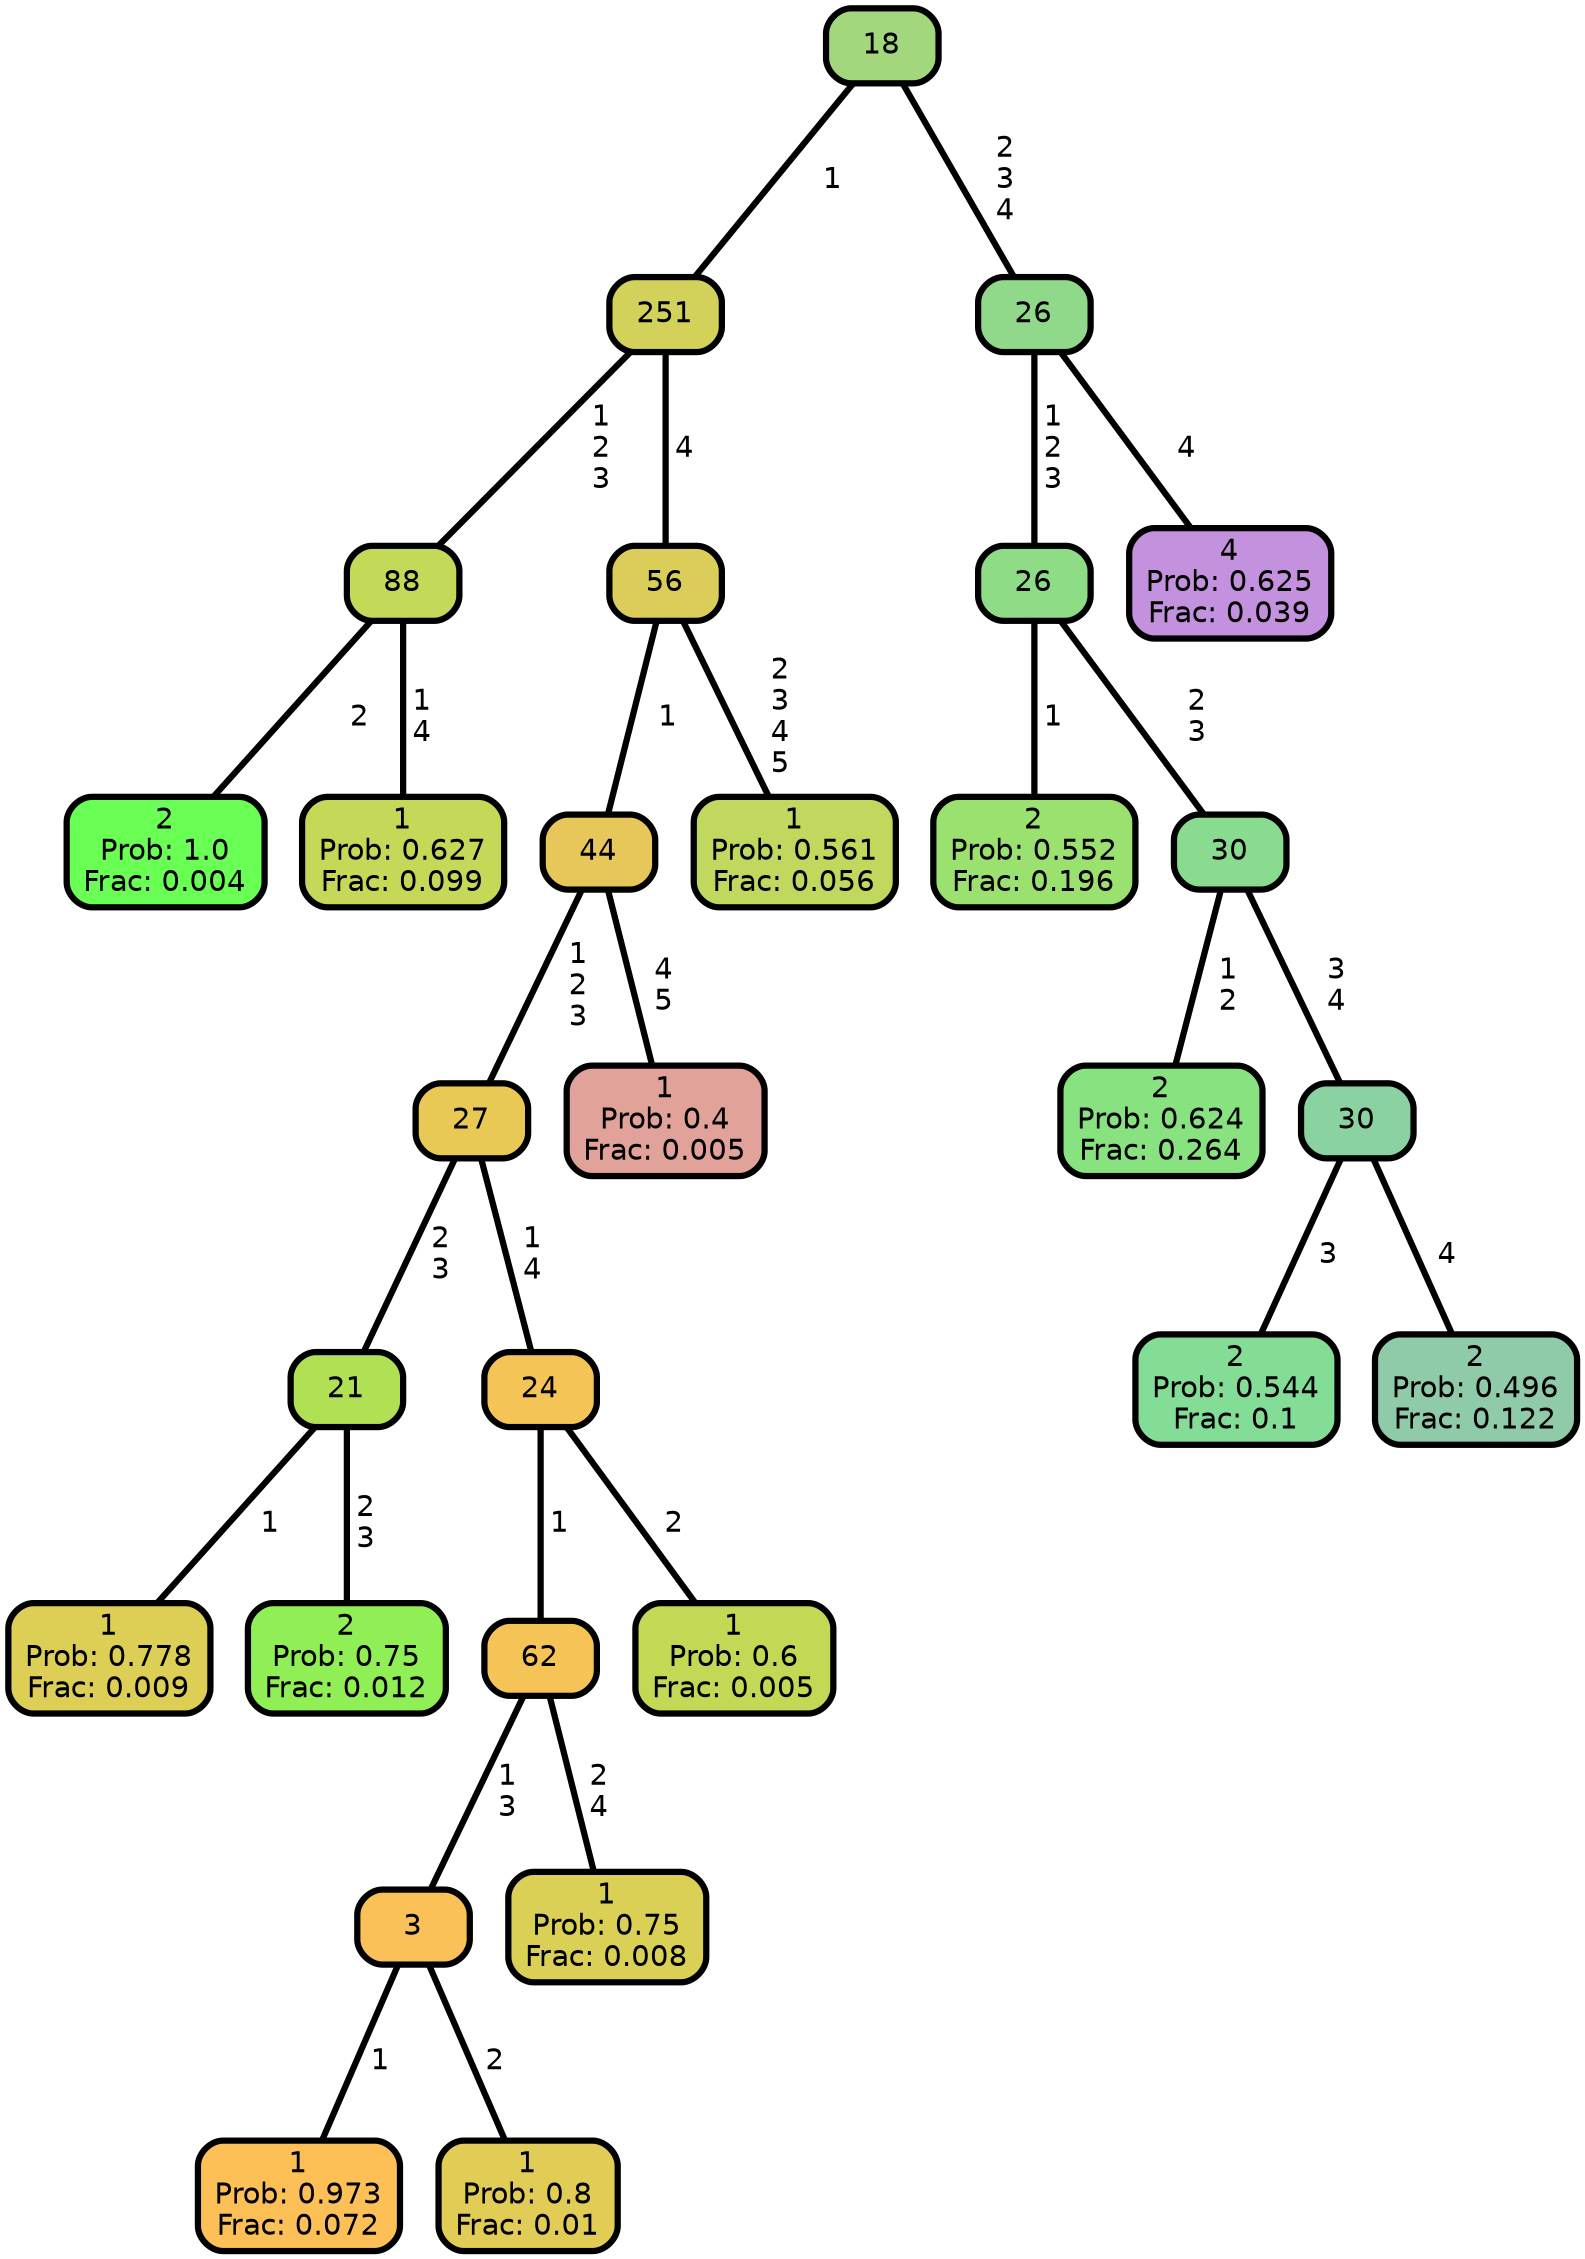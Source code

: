 graph Tree {
node [shape=box, style="filled, rounded",color="black",penwidth="3",fontcolor="black",                 fontname=helvetica] ;
graph [ranksep="0 equally", splines=straight,                 bgcolor=transparent, dpi=200] ;
edge [fontname=helvetica, color=black] ;
0 [label="2
Prob: 1.0
Frac: 0.004", fillcolor="#6aff55"] ;
1 [label="88", fillcolor="#c3d958"] ;
2 [label="1
Prob: 0.627
Frac: 0.099", fillcolor="#c7d758"] ;
3 [label="251", fillcolor="#d2d159"] ;
4 [label="1
Prob: 0.778
Frac: 0.009", fillcolor="#ddce55"] ;
5 [label="21", fillcolor="#b0e155"] ;
6 [label="2
Prob: 0.75
Frac: 0.012", fillcolor="#8fef55"] ;
7 [label="27", fillcolor="#e8c956"] ;
8 [label="1
Prob: 0.973
Frac: 0.072", fillcolor="#fcc057"] ;
9 [label="3", fillcolor="#f9c157"] ;
10 [label="1
Prob: 0.8
Frac: 0.01", fillcolor="#e1cd55"] ;
11 [label="62", fillcolor="#f6c356"] ;
12 [label="1
Prob: 0.75
Frac: 0.008", fillcolor="#d9d055"] ;
13 [label="24", fillcolor="#f4c456"] ;
14 [label="1
Prob: 0.6
Frac: 0.005", fillcolor="#c3d955"] ;
15 [label="44", fillcolor="#e7c759"] ;
16 [label="1
Prob: 0.4
Frac: 0.005", fillcolor="#e1a299"] ;
17 [label="56", fillcolor="#dbcd5a"] ;
18 [label="1
Prob: 0.561
Frac: 0.056", fillcolor="#bfd85d"] ;
19 [label="18", fillcolor="#a3d77d"] ;
20 [label="2
Prob: 0.552
Frac: 0.196", fillcolor="#9be16f"] ;
21 [label="26", fillcolor="#8edd86"] ;
22 [label="2
Prob: 0.624
Frac: 0.264", fillcolor="#88e280"] ;
23 [label="30", fillcolor="#89db8f"] ;
24 [label="2
Prob: 0.544
Frac: 0.1", fillcolor="#84dd97"] ;
25 [label="30", fillcolor="#8ad3a1"] ;
26 [label="2
Prob: 0.496
Frac: 0.122", fillcolor="#8fcba9"] ;
27 [label="26", fillcolor="#91d98a"] ;
28 [label="4
Prob: 0.625
Frac: 0.039", fillcolor="#c391dd"] ;
1 -- 0 [label=" 2",penwidth=3] ;
1 -- 2 [label=" 1\n 4",penwidth=3] ;
3 -- 1 [label=" 1\n 2\n 3",penwidth=3] ;
3 -- 17 [label=" 4",penwidth=3] ;
5 -- 4 [label=" 1",penwidth=3] ;
5 -- 6 [label=" 2\n 3",penwidth=3] ;
7 -- 5 [label=" 2\n 3",penwidth=3] ;
7 -- 13 [label=" 1\n 4",penwidth=3] ;
9 -- 8 [label=" 1",penwidth=3] ;
9 -- 10 [label=" 2",penwidth=3] ;
11 -- 9 [label=" 1\n 3",penwidth=3] ;
11 -- 12 [label=" 2\n 4",penwidth=3] ;
13 -- 11 [label=" 1",penwidth=3] ;
13 -- 14 [label=" 2",penwidth=3] ;
15 -- 7 [label=" 1\n 2\n 3",penwidth=3] ;
15 -- 16 [label=" 4\n 5",penwidth=3] ;
17 -- 15 [label=" 1",penwidth=3] ;
17 -- 18 [label=" 2\n 3\n 4\n 5",penwidth=3] ;
19 -- 3 [label=" 1",penwidth=3] ;
19 -- 27 [label=" 2\n 3\n 4",penwidth=3] ;
21 -- 20 [label=" 1",penwidth=3] ;
21 -- 23 [label=" 2\n 3",penwidth=3] ;
23 -- 22 [label=" 1\n 2",penwidth=3] ;
23 -- 25 [label=" 3\n 4",penwidth=3] ;
25 -- 24 [label=" 3",penwidth=3] ;
25 -- 26 [label=" 4",penwidth=3] ;
27 -- 21 [label=" 1\n 2\n 3",penwidth=3] ;
27 -- 28 [label=" 4",penwidth=3] ;
{rank = same;}}